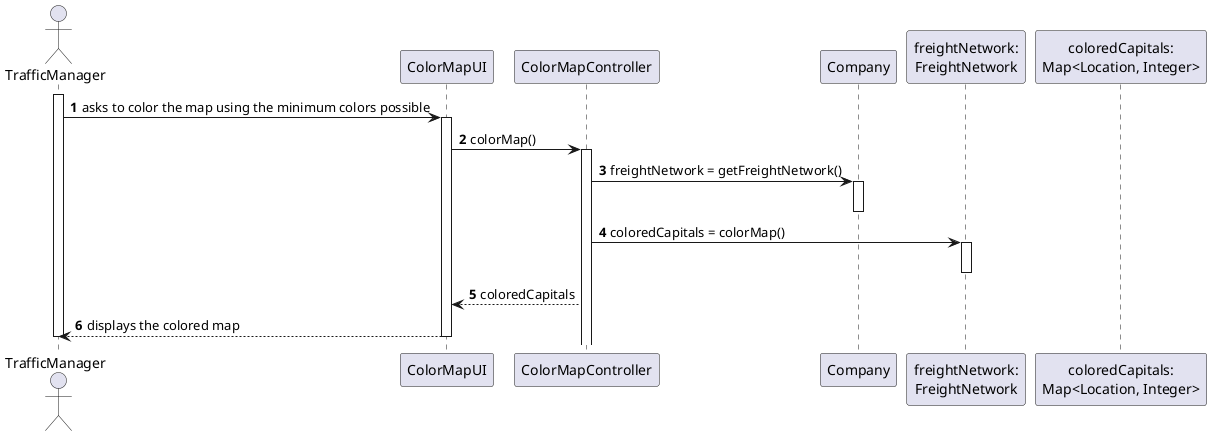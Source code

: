 @startuml

autonumber
actor TrafficManager as C
participant "ColorMapUI" as UI
participant "ColorMapController" as CTRL
participant "Company" as COMPANY
participant "freightNetwork:\nFreightNetwork" as NET
participant "coloredCapitals:\nMap<Location, Integer>" as MAP

activate C
C -> UI : asks to color the map using the minimum colors possible
activate UI
UI -> CTRL : colorMap()
activate CTRL
CTRL -> COMPANY : freightNetwork = getFreightNetwork()
activate COMPANY
deactivate COMPANY
CTRL -> NET : coloredCapitals = colorMap()
activate NET
deactivate NET
CTRL --> UI : coloredCapitals

UI --> C : displays the colored map
deactivate UI

deactivate C


@enduml